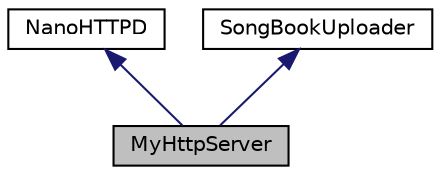 digraph G
{
  edge [fontname="Helvetica",fontsize="10",labelfontname="Helvetica",labelfontsize="10"];
  node [fontname="Helvetica",fontsize="10",shape=record];
  Node1 [label="MyHttpServer",height=0.2,width=0.4,color="black", fillcolor="grey75", style="filled" fontcolor="black"];
  Node2 -> Node1 [dir="back",color="midnightblue",fontsize="10",style="solid"];
  Node2 [label="NanoHTTPD",height=0.2,width=0.4,color="black", fillcolor="white", style="filled",URL="$classcom_1_1axcoto_1_1shinjuku_1_1maki_1_1_nano_h_t_t_p_d.html"];
  Node3 -> Node1 [dir="back",color="midnightblue",fontsize="10",style="solid"];
  Node3 [label="SongBookUploader",height=0.2,width=0.4,color="black", fillcolor="white", style="filled",URL="$interfacecom_1_1axcoto_1_1shinjuku_1_1maki_1_1_song_book_uploader.html"];
}
